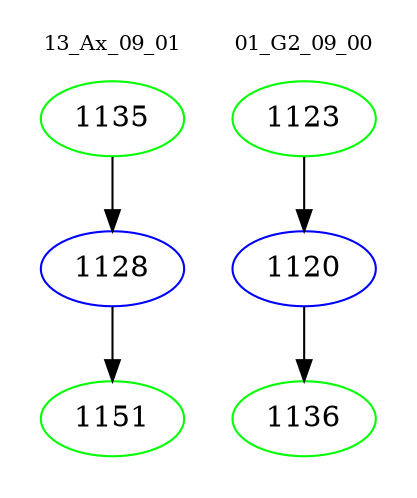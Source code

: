 digraph{
subgraph cluster_0 {
color = white
label = "13_Ax_09_01";
fontsize=10;
T0_1135 [label="1135", color="green"]
T0_1135 -> T0_1128 [color="black"]
T0_1128 [label="1128", color="blue"]
T0_1128 -> T0_1151 [color="black"]
T0_1151 [label="1151", color="green"]
}
subgraph cluster_1 {
color = white
label = "01_G2_09_00";
fontsize=10;
T1_1123 [label="1123", color="green"]
T1_1123 -> T1_1120 [color="black"]
T1_1120 [label="1120", color="blue"]
T1_1120 -> T1_1136 [color="black"]
T1_1136 [label="1136", color="green"]
}
}

